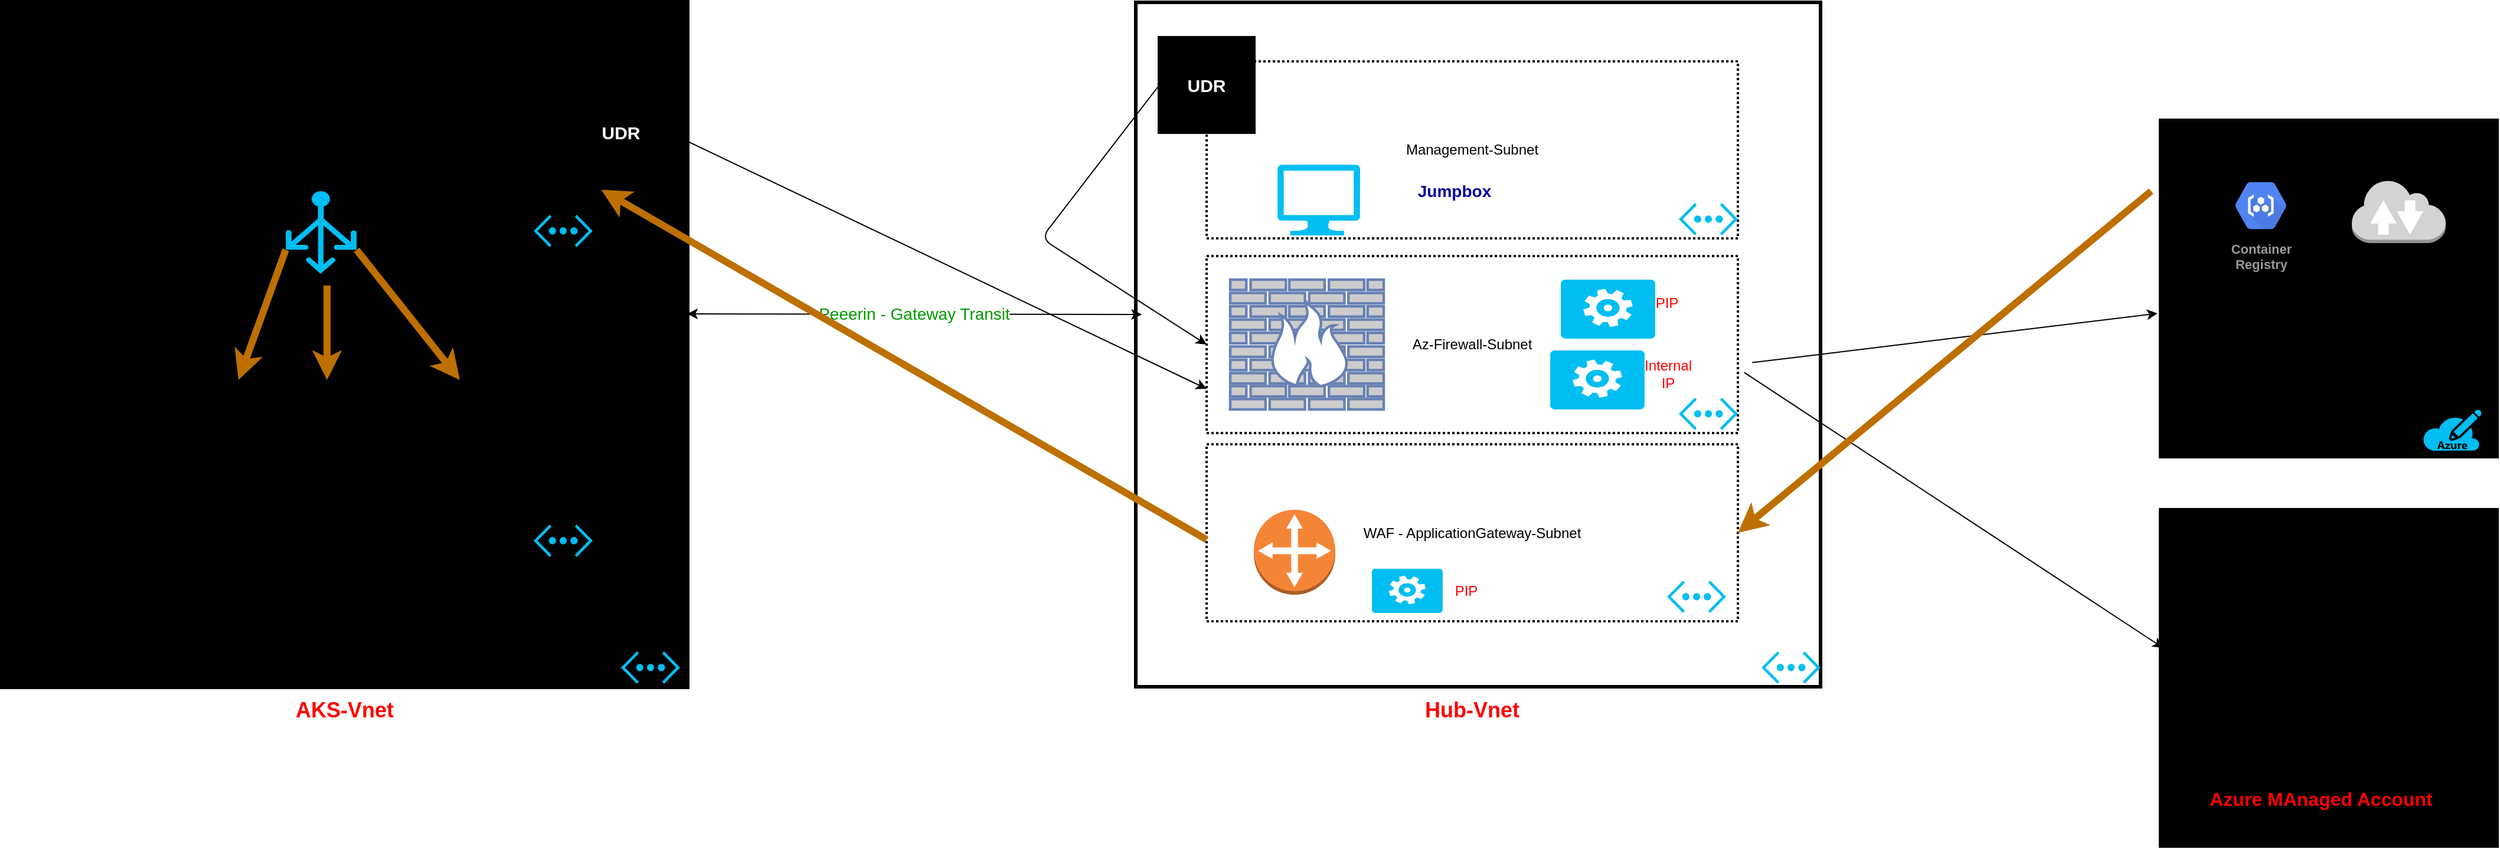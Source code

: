 <mxfile version="13.1.3">
    <diagram id="6hGFLwfOUW9BJ-s0fimq" name="Page-1">
        <mxGraphModel dx="2715" dy="890" grid="1" gridSize="10" guides="1" tooltips="1" connect="1" arrows="1" fold="1" page="1" pageScale="1" pageWidth="827" pageHeight="1169" math="0" shadow="0">
            <root>
                <mxCell id="0"/>
                <mxCell id="1" parent="0"/>
                <mxCell id="2" value="" style="whiteSpace=wrap;html=1;aspect=fixed;fontColor=#FF0000;strokeWidth=3;" vertex="1" parent="1">
                    <mxGeometry x="850" y="60" width="580" height="580" as="geometry"/>
                </mxCell>
                <mxCell id="6" value="Management-Subnet" style="rounded=0;whiteSpace=wrap;html=1;dashed=1;dashPattern=1 1;strokeWidth=2;fillColor=none;gradientColor=#ffffff;" vertex="1" parent="1">
                    <mxGeometry x="910" y="110" width="450" height="150" as="geometry"/>
                </mxCell>
                <mxCell id="7" value="WAF - ApplicationGateway-Subnet" style="rounded=0;whiteSpace=wrap;html=1;dashed=1;dashPattern=1 1;strokeWidth=2;fillColor=none;gradientColor=#ffffff;" vertex="1" parent="1">
                    <mxGeometry x="910" y="434.5" width="450" height="150" as="geometry"/>
                </mxCell>
                <mxCell id="8" value="&lt;b&gt;&lt;font style=&quot;font-size: 18px&quot;&gt;Hub-Vnet&lt;/font&gt;&lt;/b&gt;" style="text;html=1;strokeColor=none;fillColor=none;align=center;verticalAlign=middle;whiteSpace=wrap;rounded=0;dashed=1;dashPattern=1 1;fontColor=#FF0000;" vertex="1" parent="1">
                    <mxGeometry x="885" y="650" width="500" height="20" as="geometry"/>
                </mxCell>
                <mxCell id="9" value="" style="whiteSpace=wrap;html=1;aspect=fixed;strokeWidth=4;fillColor=#000000;gradientColor=none;fontColor=#FF0000;" vertex="1" parent="1">
                    <mxGeometry x="-110" y="60" width="580" height="580" as="geometry"/>
                </mxCell>
                <mxCell id="10" value="&lt;b&gt;&lt;font style=&quot;font-size: 18px&quot;&gt;AKS-Vnet&lt;/font&gt;&lt;/b&gt;" style="text;html=1;strokeColor=none;fillColor=none;align=center;verticalAlign=middle;whiteSpace=wrap;rounded=0;dashed=1;dashPattern=1 1;fontColor=#FF0000;" vertex="1" parent="1">
                    <mxGeometry x="-70" y="650" width="500" height="20" as="geometry"/>
                </mxCell>
                <mxCell id="11" value="AKS-Default-Subnet" style="rounded=0;whiteSpace=wrap;html=1;dashed=1;dashPattern=1 1;strokeWidth=2;fillColor=none;gradientColor=#ffffff;" vertex="1" parent="1">
                    <mxGeometry x="-60" y="120" width="450" height="150" as="geometry"/>
                </mxCell>
                <mxCell id="12" value="AKS-Ingress-Subnet" style="rounded=0;whiteSpace=wrap;html=1;dashed=1;dashPattern=1 1;strokeWidth=2;fillColor=none;gradientColor=#ffffff;" vertex="1" parent="1">
                    <mxGeometry x="-60" y="380" width="450" height="150" as="geometry"/>
                </mxCell>
                <mxCell id="13" value="&lt;font style=&quot;font-size: 14px&quot; color=&quot;#009900&quot;&gt;Peeerin - Gateway Transit&lt;/font&gt;" style="endArrow=classic;startArrow=classic;html=1;fontColor=#FF0000;entryX=0.009;entryY=0.456;entryDx=0;entryDy=0;entryPerimeter=0;" edge="1" parent="1" target="2">
                    <mxGeometry width="50" height="50" relative="1" as="geometry">
                        <mxPoint x="470" y="324" as="sourcePoint"/>
                        <mxPoint x="600" y="240" as="targetPoint"/>
                    </mxGeometry>
                </mxCell>
                <mxCell id="15" value="" style="verticalLabelPosition=bottom;html=1;verticalAlign=top;align=center;strokeColor=none;fillColor=#00BEF2;shape=mxgraph.azure.virtual_network;pointerEvents=1;fontColor=#FF0000;" vertex="1" parent="1">
                    <mxGeometry x="340" y="502.5" width="50" height="27.5" as="geometry"/>
                </mxCell>
                <mxCell id="16" value="" style="verticalLabelPosition=bottom;html=1;verticalAlign=top;align=center;strokeColor=none;fillColor=#00BEF2;shape=mxgraph.azure.virtual_network;pointerEvents=1;fontColor=#FF0000;" vertex="1" parent="1">
                    <mxGeometry x="340" y="240" width="50" height="27.5" as="geometry"/>
                </mxCell>
                <mxCell id="17" value="" style="verticalLabelPosition=bottom;html=1;verticalAlign=top;align=center;strokeColor=none;fillColor=#00BEF2;shape=mxgraph.azure.virtual_network;pointerEvents=1;fontColor=#FF0000;" vertex="1" parent="1">
                    <mxGeometry x="1300" y="550" width="50" height="27.5" as="geometry"/>
                </mxCell>
                <mxCell id="18" value="" style="verticalLabelPosition=bottom;html=1;verticalAlign=top;align=center;strokeColor=none;fillColor=#00BEF2;shape=mxgraph.azure.virtual_network;pointerEvents=1;fontColor=#FF0000;" vertex="1" parent="1">
                    <mxGeometry x="1310" y="230" width="50" height="27.5" as="geometry"/>
                </mxCell>
                <mxCell id="20" value="" style="verticalLabelPosition=bottom;html=1;verticalAlign=top;align=center;strokeColor=none;fillColor=#00BEF2;shape=mxgraph.azure.virtual_network;pointerEvents=1;fontColor=#FF0000;" vertex="1" parent="1">
                    <mxGeometry x="414" y="610" width="50" height="27.5" as="geometry"/>
                </mxCell>
                <mxCell id="21" value="" style="verticalLabelPosition=bottom;html=1;verticalAlign=top;align=center;strokeColor=none;fillColor=#00BEF2;shape=mxgraph.azure.virtual_network;pointerEvents=1;fontColor=#FF0000;" vertex="1" parent="1">
                    <mxGeometry x="1380" y="610" width="50" height="27.5" as="geometry"/>
                </mxCell>
                <mxCell id="22" value="" style="verticalLabelPosition=bottom;html=1;verticalAlign=top;align=center;strokeColor=none;fillColor=#00BEF2;shape=mxgraph.azure.worker_role;fontColor=#FF0000;" vertex="1" parent="1">
                    <mxGeometry x="1050" y="540" width="60" height="37.5" as="geometry"/>
                </mxCell>
                <mxCell id="29" value="&lt;font style=&quot;font-size: 15px&quot; color=&quot;#ffffff&quot;&gt;&lt;b&gt;UDR&lt;/b&gt;&lt;/font&gt;" style="whiteSpace=wrap;html=1;aspect=fixed;strokeWidth=3;fillColor=#000000;gradientColor=none;fontColor=#FF0000;" vertex="1" parent="1">
                    <mxGeometry x="374" y="130" width="80" height="80" as="geometry"/>
                </mxCell>
                <mxCell id="30" value="&lt;font style=&quot;font-size: 15px&quot; color=&quot;#ffffff&quot;&gt;&lt;b&gt;UDR&lt;/b&gt;&lt;/font&gt;" style="whiteSpace=wrap;html=1;aspect=fixed;strokeWidth=3;fillColor=#000000;gradientColor=none;fontColor=#FF0000;" vertex="1" parent="1">
                    <mxGeometry x="870" y="90" width="80" height="80" as="geometry"/>
                </mxCell>
                <mxCell id="39" value="" style="outlineConnect=0;dashed=0;verticalLabelPosition=bottom;verticalAlign=top;align=center;html=1;shape=mxgraph.aws3.customer_gateway;fillColor=#F58536;gradientColor=none;strokeWidth=3;fontColor=#FF0000;" vertex="1" parent="1">
                    <mxGeometry x="950" y="490" width="69" height="72" as="geometry"/>
                </mxCell>
                <mxCell id="42" value="PIP" style="text;html=1;strokeColor=none;fillColor=none;align=center;verticalAlign=middle;whiteSpace=wrap;rounded=0;fontColor=#FF0000;" vertex="1" parent="1">
                    <mxGeometry x="1110" y="548.75" width="40" height="20" as="geometry"/>
                </mxCell>
                <mxCell id="44" value="" style="verticalLabelPosition=bottom;html=1;verticalAlign=top;align=center;strokeColor=none;fillColor=#00BEF2;shape=mxgraph.azure.computer;pointerEvents=1;fontColor=#FF0000;" vertex="1" parent="1">
                    <mxGeometry x="970" y="197.5" width="70" height="60" as="geometry"/>
                </mxCell>
                <mxCell id="45" value="&lt;b&gt;&lt;font style=&quot;font-size: 14px&quot; color=&quot;#000099&quot;&gt;Jumpbox&lt;/font&gt;&lt;/b&gt;" style="text;html=1;strokeColor=none;fillColor=none;align=center;verticalAlign=middle;whiteSpace=wrap;rounded=0;fontColor=#FF0000;" vertex="1" parent="1">
                    <mxGeometry x="1040" y="210" width="160" height="20" as="geometry"/>
                </mxCell>
                <mxCell id="46" value="Az-Firewall-Subnet" style="rounded=0;whiteSpace=wrap;html=1;dashed=1;dashPattern=1 1;strokeWidth=2;fillColor=none;gradientColor=#ffffff;" vertex="1" parent="1">
                    <mxGeometry x="910" y="275" width="450" height="150" as="geometry"/>
                </mxCell>
                <mxCell id="47" value="" style="fontColor=#0066CC;verticalAlign=top;verticalLabelPosition=bottom;labelPosition=center;align=center;html=1;outlineConnect=0;fillColor=#CCCCCC;strokeColor=#6881B3;gradientColor=none;gradientDirection=north;strokeWidth=2;shape=mxgraph.networks.firewall;" vertex="1" parent="1">
                    <mxGeometry x="930" y="295" width="130" height="110" as="geometry"/>
                </mxCell>
                <mxCell id="48" value="" style="verticalLabelPosition=bottom;html=1;verticalAlign=top;align=center;strokeColor=none;fillColor=#00BEF2;shape=mxgraph.azure.virtual_network;pointerEvents=1;fontColor=#FF0000;" vertex="1" parent="1">
                    <mxGeometry x="1310" y="395" width="50" height="27.5" as="geometry"/>
                </mxCell>
                <mxCell id="49" value="" style="verticalLabelPosition=bottom;html=1;verticalAlign=top;align=center;strokeColor=none;fillColor=#00BEF2;shape=mxgraph.azure.worker_role;fontColor=#FF0000;" vertex="1" parent="1">
                    <mxGeometry x="1201" y="355" width="80" height="50" as="geometry"/>
                </mxCell>
                <mxCell id="50" value="PIP" style="text;html=1;strokeColor=none;fillColor=none;align=center;verticalAlign=middle;whiteSpace=wrap;rounded=0;fontColor=#FF0000;" vertex="1" parent="1">
                    <mxGeometry x="1280" y="305" width="40" height="20" as="geometry"/>
                </mxCell>
                <mxCell id="51" value="Internal IP" style="text;html=1;strokeColor=none;fillColor=none;align=center;verticalAlign=middle;whiteSpace=wrap;rounded=0;fontColor=#FF0000;" vertex="1" parent="1">
                    <mxGeometry x="1281" y="365" width="40" height="20" as="geometry"/>
                </mxCell>
                <mxCell id="52" value="" style="verticalLabelPosition=bottom;html=1;verticalAlign=top;align=center;strokeColor=none;fillColor=#00BEF2;shape=mxgraph.azure.worker_role;fontColor=#FF0000;" vertex="1" parent="1">
                    <mxGeometry x="1210" y="295" width="80" height="50" as="geometry"/>
                </mxCell>
                <mxCell id="55" value="" style="endArrow=classic;html=1;fontColor=#FF0000;exitX=0;exitY=0.5;exitDx=0;exitDy=0;entryX=0;entryY=0.5;entryDx=0;entryDy=0;" edge="1" parent="1" source="30" target="46">
                    <mxGeometry width="50" height="50" relative="1" as="geometry">
                        <mxPoint x="570" y="660" as="sourcePoint"/>
                        <mxPoint x="680" y="540" as="targetPoint"/>
                        <Array as="points">
                            <mxPoint x="770" y="260"/>
                        </Array>
                    </mxGeometry>
                </mxCell>
                <mxCell id="56" value="" style="endArrow=classic;html=1;fontColor=#FF0000;exitX=1;exitY=0.5;exitDx=0;exitDy=0;entryX=0;entryY=0.75;entryDx=0;entryDy=0;" edge="1" parent="1" source="29" target="46">
                    <mxGeometry width="50" height="50" relative="1" as="geometry">
                        <mxPoint x="610" y="590" as="sourcePoint"/>
                        <mxPoint x="660" y="540" as="targetPoint"/>
                    </mxGeometry>
                </mxCell>
                <mxCell id="57" value="" style="whiteSpace=wrap;html=1;aspect=fixed;strokeWidth=3;fillColor=#000000;gradientColor=none;fontColor=#FF0000;" vertex="1" parent="1">
                    <mxGeometry x="1718" y="490" width="285" height="285" as="geometry"/>
                </mxCell>
                <mxCell id="59" value="" style="whiteSpace=wrap;html=1;aspect=fixed;strokeWidth=3;fillColor=#000000;gradientColor=none;fontColor=#FF0000;" vertex="1" parent="1">
                    <mxGeometry x="1718" y="160" width="285" height="285" as="geometry"/>
                </mxCell>
                <mxCell id="60" value="Container&#10;Registry" style="html=1;fillColor=#5184F3;strokeColor=none;verticalAlign=top;labelPosition=center;verticalLabelPosition=bottom;align=center;spacingTop=-6;fontSize=11;fontStyle=1;fontColor=#999999;shape=mxgraph.gcp2.hexIcon;prIcon=container_registry" vertex="1" parent="1">
                    <mxGeometry x="1770" y="203" width="66" height="58.5" as="geometry"/>
                </mxCell>
                <mxCell id="61" value="" style="outlineConnect=0;dashed=0;verticalLabelPosition=bottom;verticalAlign=top;align=center;html=1;shape=mxgraph.aws3.internet_2;fillColor=#D2D3D3;gradientColor=none;strokeWidth=3;fontColor=#FF0000;" vertex="1" parent="1">
                    <mxGeometry x="1880" y="210" width="79.5" height="54" as="geometry"/>
                </mxCell>
                <mxCell id="63" value="" style="verticalLabelPosition=bottom;html=1;verticalAlign=top;align=center;strokeColor=none;fillColor=#00BEF2;shape=mxgraph.azure.azure_subscription;fontColor=#FF0000;" vertex="1" parent="1">
                    <mxGeometry x="1940" y="405" width="50" height="35" as="geometry"/>
                </mxCell>
                <mxCell id="64" value="&lt;b&gt;&lt;font style=&quot;font-size: 16px&quot;&gt;Azure MAnaged Account&lt;/font&gt;&lt;/b&gt;" style="text;html=1;strokeColor=none;fillColor=none;align=center;verticalAlign=middle;whiteSpace=wrap;rounded=0;fontColor=#FF0000;" vertex="1" parent="1">
                    <mxGeometry x="1718" y="700" width="272" height="70" as="geometry"/>
                </mxCell>
                <mxCell id="65" value="" style="endArrow=classic;html=1;fontColor=#FF0000;entryX=0.008;entryY=0.411;entryDx=0;entryDy=0;entryPerimeter=0;exitX=1.012;exitY=0.658;exitDx=0;exitDy=0;exitPerimeter=0;" edge="1" parent="1" source="46" target="57">
                    <mxGeometry width="50" height="50" relative="1" as="geometry">
                        <mxPoint x="1490" y="420" as="sourcePoint"/>
                        <mxPoint x="1540" y="370" as="targetPoint"/>
                    </mxGeometry>
                </mxCell>
                <mxCell id="66" value="" style="endArrow=classic;html=1;fontColor=#FF0000;exitX=1.027;exitY=0.602;exitDx=0;exitDy=0;exitPerimeter=0;entryX=-0.009;entryY=0.574;entryDx=0;entryDy=0;entryPerimeter=0;" edge="1" parent="1" source="46" target="59">
                    <mxGeometry width="50" height="50" relative="1" as="geometry">
                        <mxPoint x="1510" y="360" as="sourcePoint"/>
                        <mxPoint x="1560" y="310" as="targetPoint"/>
                    </mxGeometry>
                </mxCell>
                <mxCell id="67" value="" style="endArrow=classic;html=1;fontColor=#FF0000;entryX=1;entryY=0.5;entryDx=0;entryDy=0;fillColor=#f0a30a;strokeColor=#BD7000;strokeWidth=6;" edge="1" parent="1" target="7">
                    <mxGeometry width="50" height="50" relative="1" as="geometry">
                        <mxPoint x="1710" y="220" as="sourcePoint"/>
                        <mxPoint x="1580" y="130" as="targetPoint"/>
                    </mxGeometry>
                </mxCell>
                <mxCell id="68" value="" style="endArrow=classic;html=1;fontColor=#FF0000;entryX=1.016;entryY=0.658;entryDx=0;entryDy=0;fillColor=#f0a30a;strokeColor=#BD7000;strokeWidth=6;entryPerimeter=0;" edge="1" parent="1" target="11">
                    <mxGeometry width="50" height="50" relative="1" as="geometry">
                        <mxPoint x="910" y="515.25" as="sourcePoint"/>
                        <mxPoint x="560" y="804.75" as="targetPoint"/>
                    </mxGeometry>
                </mxCell>
                <mxCell id="69" value="" style="verticalLabelPosition=bottom;html=1;verticalAlign=top;align=center;strokeColor=none;fillColor=#00BEF2;shape=mxgraph.azure.load_balancer_generic;pointerEvents=1;fontColor=#FF0000;" vertex="1" parent="1">
                    <mxGeometry x="130" y="220" width="60" height="70" as="geometry"/>
                </mxCell>
                <mxCell id="70" value="" style="endArrow=classic;html=1;fontColor=#FF0000;fillColor=#f0a30a;strokeColor=#BD7000;strokeWidth=6;exitX=0;exitY=0.71;exitDx=0;exitDy=0;exitPerimeter=0;" edge="1" parent="1" source="69">
                    <mxGeometry width="50" height="50" relative="1" as="geometry">
                        <mxPoint x="82.8" y="536.55" as="sourcePoint"/>
                        <mxPoint x="90" y="380" as="targetPoint"/>
                    </mxGeometry>
                </mxCell>
                <mxCell id="71" value="" style="endArrow=classic;html=1;fontColor=#FF0000;fillColor=#f0a30a;strokeColor=#BD7000;strokeWidth=6;" edge="1" parent="1" target="12">
                    <mxGeometry width="50" height="50" relative="1" as="geometry">
                        <mxPoint x="165" y="300" as="sourcePoint"/>
                        <mxPoint x="89.95" y="420" as="targetPoint"/>
                    </mxGeometry>
                </mxCell>
                <mxCell id="72" value="" style="endArrow=classic;html=1;fontColor=#FF0000;entryX=0.75;entryY=0;entryDx=0;entryDy=0;fillColor=#f0a30a;strokeColor=#BD7000;strokeWidth=6;exitX=1;exitY=0.71;exitDx=0;exitDy=0;exitPerimeter=0;" edge="1" parent="1" source="69" target="12">
                    <mxGeometry width="50" height="50" relative="1" as="geometry">
                        <mxPoint x="150" y="289.7" as="sourcePoint"/>
                        <mxPoint x="99.95" y="430" as="targetPoint"/>
                    </mxGeometry>
                </mxCell>
            </root>
        </mxGraphModel>
    </diagram>
</mxfile>